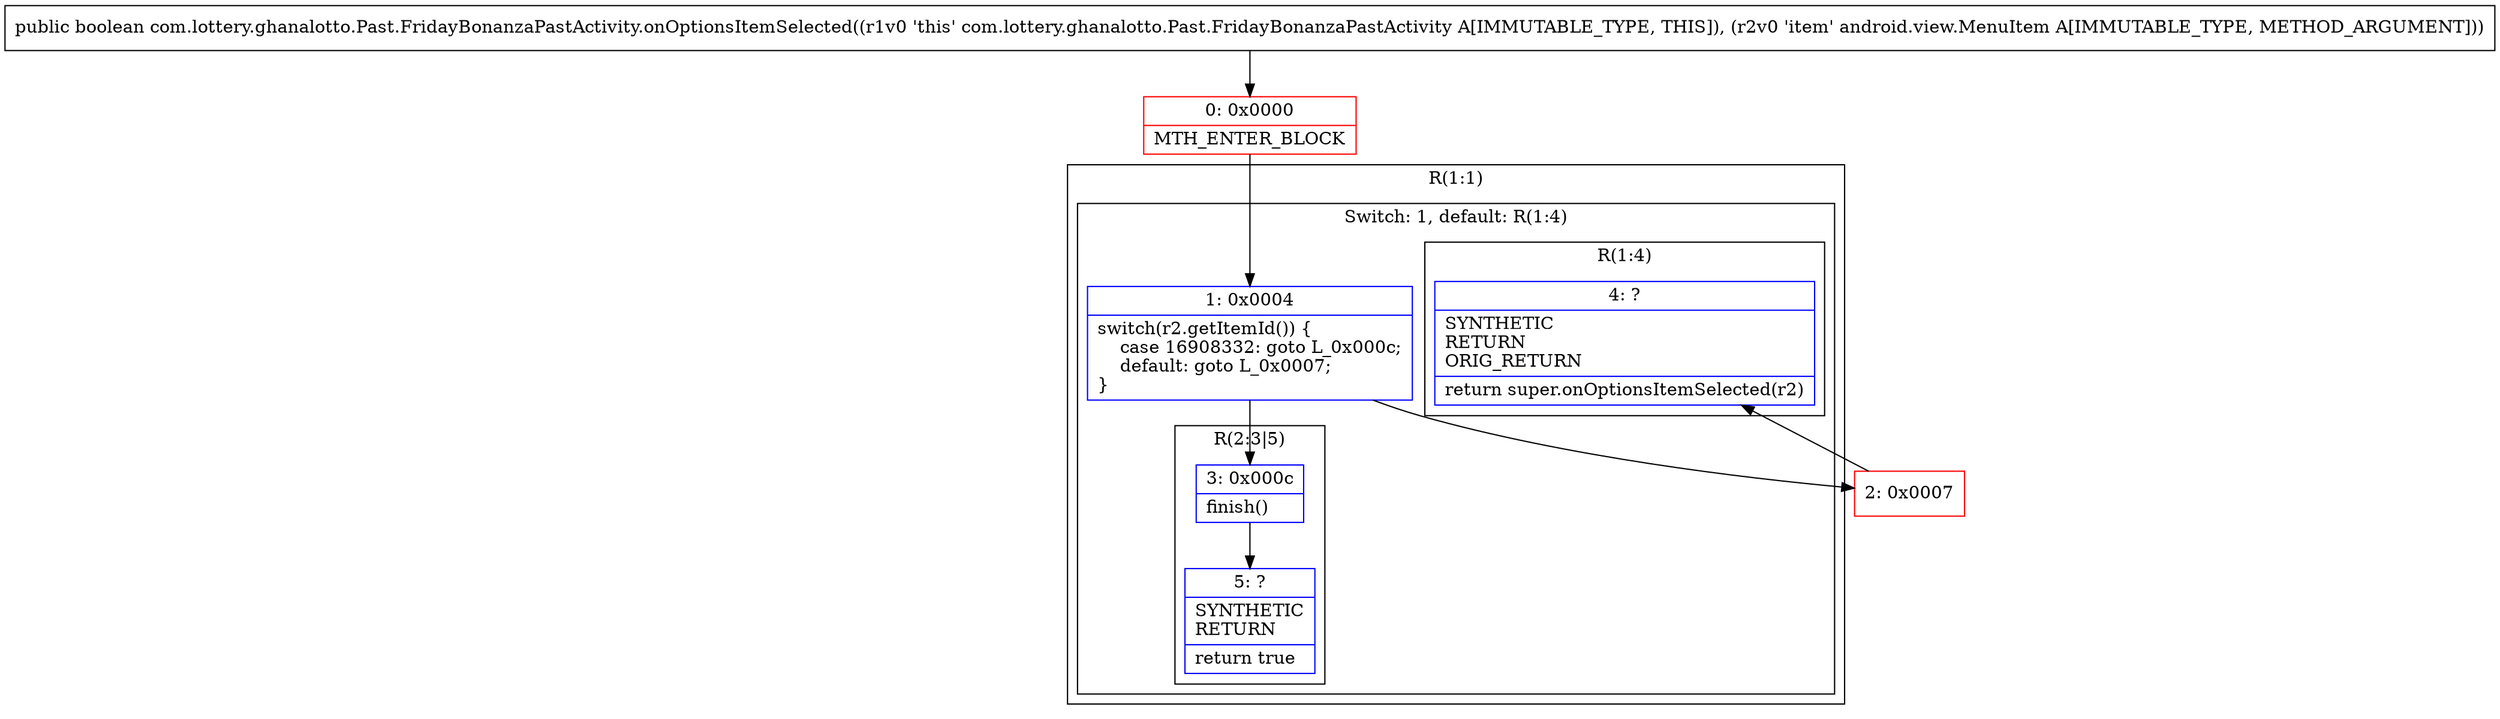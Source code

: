 digraph "CFG forcom.lottery.ghanalotto.Past.FridayBonanzaPastActivity.onOptionsItemSelected(Landroid\/view\/MenuItem;)Z" {
subgraph cluster_Region_896704453 {
label = "R(1:1)";
node [shape=record,color=blue];
subgraph cluster_SwitchRegion_1172110153 {
label = "Switch: 1, default: R(1:4)";
node [shape=record,color=blue];
Node_1 [shape=record,label="{1\:\ 0x0004|switch(r2.getItemId()) \{\l    case 16908332: goto L_0x000c;\l    default: goto L_0x0007;\l\}\l}"];
subgraph cluster_Region_1978142411 {
label = "R(2:3|5)";
node [shape=record,color=blue];
Node_3 [shape=record,label="{3\:\ 0x000c|finish()\l}"];
Node_5 [shape=record,label="{5\:\ ?|SYNTHETIC\lRETURN\l|return true\l}"];
}
subgraph cluster_Region_811591462 {
label = "R(1:4)";
node [shape=record,color=blue];
Node_4 [shape=record,label="{4\:\ ?|SYNTHETIC\lRETURN\lORIG_RETURN\l|return super.onOptionsItemSelected(r2)\l}"];
}
}
}
Node_0 [shape=record,color=red,label="{0\:\ 0x0000|MTH_ENTER_BLOCK\l}"];
Node_2 [shape=record,color=red,label="{2\:\ 0x0007}"];
MethodNode[shape=record,label="{public boolean com.lottery.ghanalotto.Past.FridayBonanzaPastActivity.onOptionsItemSelected((r1v0 'this' com.lottery.ghanalotto.Past.FridayBonanzaPastActivity A[IMMUTABLE_TYPE, THIS]), (r2v0 'item' android.view.MenuItem A[IMMUTABLE_TYPE, METHOD_ARGUMENT])) }"];
MethodNode -> Node_0;
Node_1 -> Node_2;
Node_1 -> Node_3;
Node_3 -> Node_5;
Node_0 -> Node_1;
Node_2 -> Node_4;
}

